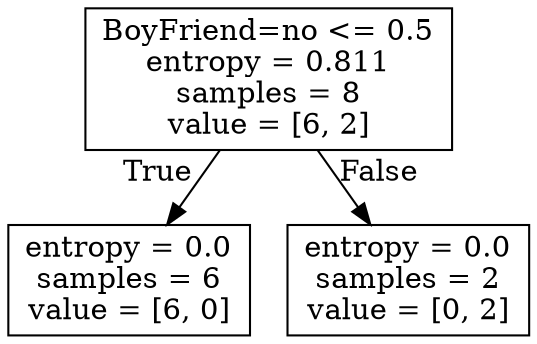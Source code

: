 digraph Tree {
node [shape=box] ;
0 [label="BoyFriend=no <= 0.5\nentropy = 0.811\nsamples = 8\nvalue = [6, 2]"] ;
1 [label="entropy = 0.0\nsamples = 6\nvalue = [6, 0]"] ;
0 -> 1 [labeldistance=2.5, labelangle=45, headlabel="True"] ;
2 [label="entropy = 0.0\nsamples = 2\nvalue = [0, 2]"] ;
0 -> 2 [labeldistance=2.5, labelangle=-45, headlabel="False"] ;
}
